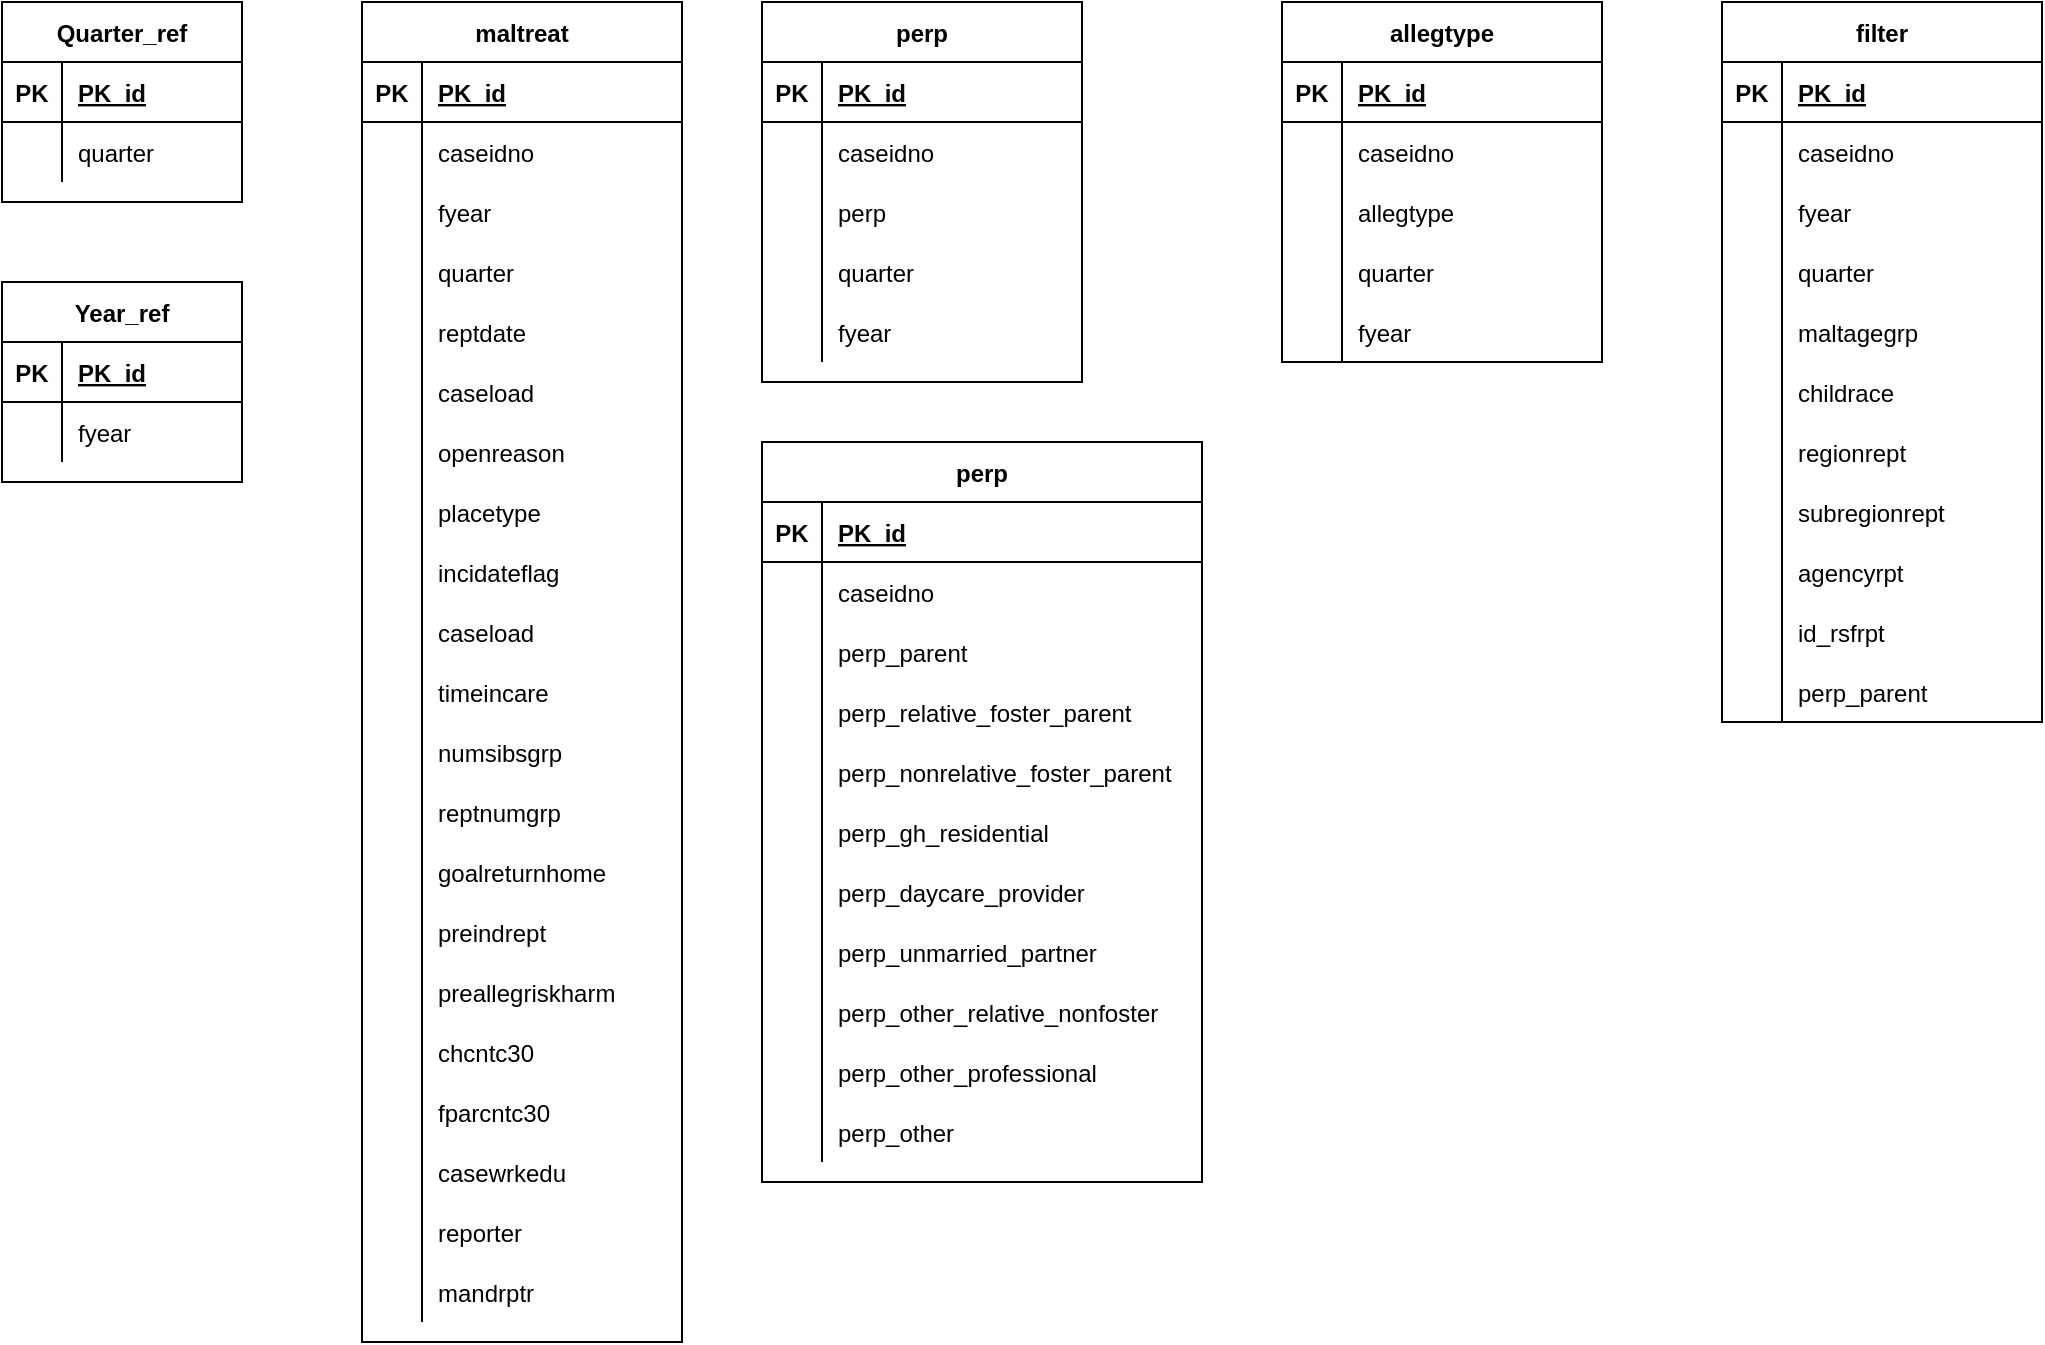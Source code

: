 <mxfile version="15.0.4" type="github">
  <diagram id="R2lEEEUBdFMjLlhIrx00" name="Page-1">
    <mxGraphModel dx="1407" dy="688" grid="1" gridSize="10" guides="1" tooltips="1" connect="1" arrows="1" fold="1" page="1" pageScale="1" pageWidth="1100" pageHeight="850" math="0" shadow="0" extFonts="Permanent Marker^https://fonts.googleapis.com/css?family=Permanent+Marker">
      <root>
        <mxCell id="0" />
        <mxCell id="1" parent="0" />
        <mxCell id="C-vyLk0tnHw3VtMMgP7b-13" value="allegtype" style="shape=table;startSize=30;container=1;collapsible=1;childLayout=tableLayout;fixedRows=1;rowLines=0;fontStyle=1;align=center;resizeLast=1;" parent="1" vertex="1">
          <mxGeometry x="680" y="40" width="160" height="180" as="geometry" />
        </mxCell>
        <mxCell id="C-vyLk0tnHw3VtMMgP7b-14" value="" style="shape=partialRectangle;collapsible=0;dropTarget=0;pointerEvents=0;fillColor=none;points=[[0,0.5],[1,0.5]];portConstraint=eastwest;top=0;left=0;right=0;bottom=1;" parent="C-vyLk0tnHw3VtMMgP7b-13" vertex="1">
          <mxGeometry y="30" width="160" height="30" as="geometry" />
        </mxCell>
        <mxCell id="C-vyLk0tnHw3VtMMgP7b-15" value="PK" style="shape=partialRectangle;overflow=hidden;connectable=0;fillColor=none;top=0;left=0;bottom=0;right=0;fontStyle=1;" parent="C-vyLk0tnHw3VtMMgP7b-14" vertex="1">
          <mxGeometry width="30" height="30" as="geometry" />
        </mxCell>
        <mxCell id="C-vyLk0tnHw3VtMMgP7b-16" value="PK_id" style="shape=partialRectangle;overflow=hidden;connectable=0;fillColor=none;top=0;left=0;bottom=0;right=0;align=left;spacingLeft=6;fontStyle=5;" parent="C-vyLk0tnHw3VtMMgP7b-14" vertex="1">
          <mxGeometry x="30" width="130" height="30" as="geometry" />
        </mxCell>
        <mxCell id="C-vyLk0tnHw3VtMMgP7b-17" value="" style="shape=partialRectangle;collapsible=0;dropTarget=0;pointerEvents=0;fillColor=none;points=[[0,0.5],[1,0.5]];portConstraint=eastwest;top=0;left=0;right=0;bottom=0;" parent="C-vyLk0tnHw3VtMMgP7b-13" vertex="1">
          <mxGeometry y="60" width="160" height="30" as="geometry" />
        </mxCell>
        <mxCell id="C-vyLk0tnHw3VtMMgP7b-18" value="" style="shape=partialRectangle;overflow=hidden;connectable=0;fillColor=none;top=0;left=0;bottom=0;right=0;" parent="C-vyLk0tnHw3VtMMgP7b-17" vertex="1">
          <mxGeometry width="30" height="30" as="geometry" />
        </mxCell>
        <mxCell id="C-vyLk0tnHw3VtMMgP7b-19" value="caseidno" style="shape=partialRectangle;overflow=hidden;connectable=0;fillColor=none;top=0;left=0;bottom=0;right=0;align=left;spacingLeft=6;" parent="C-vyLk0tnHw3VtMMgP7b-17" vertex="1">
          <mxGeometry x="30" width="130" height="30" as="geometry" />
        </mxCell>
        <mxCell id="PwgHBA6SjPxZ97NLeRB_-69" value="" style="shape=partialRectangle;collapsible=0;dropTarget=0;pointerEvents=0;fillColor=none;points=[[0,0.5],[1,0.5]];portConstraint=eastwest;top=0;left=0;right=0;bottom=0;" vertex="1" parent="C-vyLk0tnHw3VtMMgP7b-13">
          <mxGeometry y="90" width="160" height="30" as="geometry" />
        </mxCell>
        <mxCell id="PwgHBA6SjPxZ97NLeRB_-70" value="" style="shape=partialRectangle;overflow=hidden;connectable=0;fillColor=none;top=0;left=0;bottom=0;right=0;" vertex="1" parent="PwgHBA6SjPxZ97NLeRB_-69">
          <mxGeometry width="30" height="30" as="geometry" />
        </mxCell>
        <mxCell id="PwgHBA6SjPxZ97NLeRB_-71" value="allegtype" style="shape=partialRectangle;overflow=hidden;connectable=0;fillColor=none;top=0;left=0;bottom=0;right=0;align=left;spacingLeft=6;" vertex="1" parent="PwgHBA6SjPxZ97NLeRB_-69">
          <mxGeometry x="30" width="130" height="30" as="geometry" />
        </mxCell>
        <mxCell id="C-vyLk0tnHw3VtMMgP7b-20" value="" style="shape=partialRectangle;collapsible=0;dropTarget=0;pointerEvents=0;fillColor=none;points=[[0,0.5],[1,0.5]];portConstraint=eastwest;top=0;left=0;right=0;bottom=0;" parent="C-vyLk0tnHw3VtMMgP7b-13" vertex="1">
          <mxGeometry y="120" width="160" height="30" as="geometry" />
        </mxCell>
        <mxCell id="C-vyLk0tnHw3VtMMgP7b-21" value="" style="shape=partialRectangle;overflow=hidden;connectable=0;fillColor=none;top=0;left=0;bottom=0;right=0;" parent="C-vyLk0tnHw3VtMMgP7b-20" vertex="1">
          <mxGeometry width="30" height="30" as="geometry" />
        </mxCell>
        <mxCell id="C-vyLk0tnHw3VtMMgP7b-22" value="quarter" style="shape=partialRectangle;overflow=hidden;connectable=0;fillColor=none;top=0;left=0;bottom=0;right=0;align=left;spacingLeft=6;" parent="C-vyLk0tnHw3VtMMgP7b-20" vertex="1">
          <mxGeometry x="30" width="130" height="30" as="geometry" />
        </mxCell>
        <mxCell id="PwgHBA6SjPxZ97NLeRB_-77" value="" style="shape=partialRectangle;collapsible=0;dropTarget=0;pointerEvents=0;fillColor=none;points=[[0,0.5],[1,0.5]];portConstraint=eastwest;top=0;left=0;right=0;bottom=0;" vertex="1" parent="C-vyLk0tnHw3VtMMgP7b-13">
          <mxGeometry y="150" width="160" height="30" as="geometry" />
        </mxCell>
        <mxCell id="PwgHBA6SjPxZ97NLeRB_-78" value="" style="shape=partialRectangle;overflow=hidden;connectable=0;fillColor=none;top=0;left=0;bottom=0;right=0;" vertex="1" parent="PwgHBA6SjPxZ97NLeRB_-77">
          <mxGeometry width="30" height="30" as="geometry" />
        </mxCell>
        <mxCell id="PwgHBA6SjPxZ97NLeRB_-79" value="fyear" style="shape=partialRectangle;overflow=hidden;connectable=0;fillColor=none;top=0;left=0;bottom=0;right=0;align=left;spacingLeft=6;" vertex="1" parent="PwgHBA6SjPxZ97NLeRB_-77">
          <mxGeometry x="30" width="130" height="30" as="geometry" />
        </mxCell>
        <mxCell id="C-vyLk0tnHw3VtMMgP7b-23" value="Quarter_ref" style="shape=table;startSize=30;container=1;collapsible=1;childLayout=tableLayout;fixedRows=1;rowLines=0;fontStyle=1;align=center;resizeLast=1;" parent="1" vertex="1">
          <mxGeometry x="40" y="40" width="120" height="100" as="geometry" />
        </mxCell>
        <mxCell id="C-vyLk0tnHw3VtMMgP7b-24" value="" style="shape=partialRectangle;collapsible=0;dropTarget=0;pointerEvents=0;fillColor=none;points=[[0,0.5],[1,0.5]];portConstraint=eastwest;top=0;left=0;right=0;bottom=1;" parent="C-vyLk0tnHw3VtMMgP7b-23" vertex="1">
          <mxGeometry y="30" width="120" height="30" as="geometry" />
        </mxCell>
        <mxCell id="C-vyLk0tnHw3VtMMgP7b-25" value="PK" style="shape=partialRectangle;overflow=hidden;connectable=0;fillColor=none;top=0;left=0;bottom=0;right=0;fontStyle=1;" parent="C-vyLk0tnHw3VtMMgP7b-24" vertex="1">
          <mxGeometry width="30" height="30" as="geometry" />
        </mxCell>
        <mxCell id="C-vyLk0tnHw3VtMMgP7b-26" value="PK_id" style="shape=partialRectangle;overflow=hidden;connectable=0;fillColor=none;top=0;left=0;bottom=0;right=0;align=left;spacingLeft=6;fontStyle=5;" parent="C-vyLk0tnHw3VtMMgP7b-24" vertex="1">
          <mxGeometry x="30" width="90" height="30" as="geometry" />
        </mxCell>
        <mxCell id="C-vyLk0tnHw3VtMMgP7b-27" value="" style="shape=partialRectangle;collapsible=0;dropTarget=0;pointerEvents=0;fillColor=none;points=[[0,0.5],[1,0.5]];portConstraint=eastwest;top=0;left=0;right=0;bottom=0;" parent="C-vyLk0tnHw3VtMMgP7b-23" vertex="1">
          <mxGeometry y="60" width="120" height="30" as="geometry" />
        </mxCell>
        <mxCell id="C-vyLk0tnHw3VtMMgP7b-28" value="" style="shape=partialRectangle;overflow=hidden;connectable=0;fillColor=none;top=0;left=0;bottom=0;right=0;" parent="C-vyLk0tnHw3VtMMgP7b-27" vertex="1">
          <mxGeometry width="30" height="30" as="geometry" />
        </mxCell>
        <mxCell id="C-vyLk0tnHw3VtMMgP7b-29" value="quarter" style="shape=partialRectangle;overflow=hidden;connectable=0;fillColor=none;top=0;left=0;bottom=0;right=0;align=left;spacingLeft=6;" parent="C-vyLk0tnHw3VtMMgP7b-27" vertex="1">
          <mxGeometry x="30" width="90" height="30" as="geometry" />
        </mxCell>
        <mxCell id="PwgHBA6SjPxZ97NLeRB_-36" value="maltreat" style="shape=table;startSize=30;container=1;collapsible=1;childLayout=tableLayout;fixedRows=1;rowLines=0;fontStyle=1;align=center;resizeLast=1;" vertex="1" parent="1">
          <mxGeometry x="220" y="40" width="160" height="670" as="geometry" />
        </mxCell>
        <mxCell id="PwgHBA6SjPxZ97NLeRB_-37" value="" style="shape=partialRectangle;collapsible=0;dropTarget=0;pointerEvents=0;fillColor=none;points=[[0,0.5],[1,0.5]];portConstraint=eastwest;top=0;left=0;right=0;bottom=1;" vertex="1" parent="PwgHBA6SjPxZ97NLeRB_-36">
          <mxGeometry y="30" width="160" height="30" as="geometry" />
        </mxCell>
        <mxCell id="PwgHBA6SjPxZ97NLeRB_-38" value="PK" style="shape=partialRectangle;overflow=hidden;connectable=0;fillColor=none;top=0;left=0;bottom=0;right=0;fontStyle=1;" vertex="1" parent="PwgHBA6SjPxZ97NLeRB_-37">
          <mxGeometry width="30" height="30" as="geometry" />
        </mxCell>
        <mxCell id="PwgHBA6SjPxZ97NLeRB_-39" value="PK_id" style="shape=partialRectangle;overflow=hidden;connectable=0;fillColor=none;top=0;left=0;bottom=0;right=0;align=left;spacingLeft=6;fontStyle=5;" vertex="1" parent="PwgHBA6SjPxZ97NLeRB_-37">
          <mxGeometry x="30" width="130" height="30" as="geometry" />
        </mxCell>
        <mxCell id="PwgHBA6SjPxZ97NLeRB_-40" value="" style="shape=partialRectangle;collapsible=0;dropTarget=0;pointerEvents=0;fillColor=none;points=[[0,0.5],[1,0.5]];portConstraint=eastwest;top=0;left=0;right=0;bottom=0;" vertex="1" parent="PwgHBA6SjPxZ97NLeRB_-36">
          <mxGeometry y="60" width="160" height="30" as="geometry" />
        </mxCell>
        <mxCell id="PwgHBA6SjPxZ97NLeRB_-41" value="" style="shape=partialRectangle;overflow=hidden;connectable=0;fillColor=none;top=0;left=0;bottom=0;right=0;" vertex="1" parent="PwgHBA6SjPxZ97NLeRB_-40">
          <mxGeometry width="30" height="30" as="geometry" />
        </mxCell>
        <mxCell id="PwgHBA6SjPxZ97NLeRB_-42" value="caseidno" style="shape=partialRectangle;overflow=hidden;connectable=0;fillColor=none;top=0;left=0;bottom=0;right=0;align=left;spacingLeft=6;" vertex="1" parent="PwgHBA6SjPxZ97NLeRB_-40">
          <mxGeometry x="30" width="130" height="30" as="geometry" />
        </mxCell>
        <mxCell id="PwgHBA6SjPxZ97NLeRB_-133" value="" style="shape=partialRectangle;collapsible=0;dropTarget=0;pointerEvents=0;fillColor=none;points=[[0,0.5],[1,0.5]];portConstraint=eastwest;top=0;left=0;right=0;bottom=0;" vertex="1" parent="PwgHBA6SjPxZ97NLeRB_-36">
          <mxGeometry y="90" width="160" height="30" as="geometry" />
        </mxCell>
        <mxCell id="PwgHBA6SjPxZ97NLeRB_-134" value="" style="shape=partialRectangle;overflow=hidden;connectable=0;fillColor=none;top=0;left=0;bottom=0;right=0;" vertex="1" parent="PwgHBA6SjPxZ97NLeRB_-133">
          <mxGeometry width="30" height="30" as="geometry" />
        </mxCell>
        <mxCell id="PwgHBA6SjPxZ97NLeRB_-135" value="fyear" style="shape=partialRectangle;overflow=hidden;connectable=0;fillColor=none;top=0;left=0;bottom=0;right=0;align=left;spacingLeft=6;" vertex="1" parent="PwgHBA6SjPxZ97NLeRB_-133">
          <mxGeometry x="30" width="130" height="30" as="geometry" />
        </mxCell>
        <mxCell id="PwgHBA6SjPxZ97NLeRB_-56" value="" style="shape=partialRectangle;collapsible=0;dropTarget=0;pointerEvents=0;fillColor=none;points=[[0,0.5],[1,0.5]];portConstraint=eastwest;top=0;left=0;right=0;bottom=0;" vertex="1" parent="PwgHBA6SjPxZ97NLeRB_-36">
          <mxGeometry y="120" width="160" height="30" as="geometry" />
        </mxCell>
        <mxCell id="PwgHBA6SjPxZ97NLeRB_-57" value="" style="shape=partialRectangle;overflow=hidden;connectable=0;fillColor=none;top=0;left=0;bottom=0;right=0;" vertex="1" parent="PwgHBA6SjPxZ97NLeRB_-56">
          <mxGeometry width="30" height="30" as="geometry" />
        </mxCell>
        <mxCell id="PwgHBA6SjPxZ97NLeRB_-58" value="quarter" style="shape=partialRectangle;overflow=hidden;connectable=0;fillColor=none;top=0;left=0;bottom=0;right=0;align=left;spacingLeft=6;" vertex="1" parent="PwgHBA6SjPxZ97NLeRB_-56">
          <mxGeometry x="30" width="130" height="30" as="geometry" />
        </mxCell>
        <mxCell id="PwgHBA6SjPxZ97NLeRB_-59" value="" style="shape=partialRectangle;collapsible=0;dropTarget=0;pointerEvents=0;fillColor=none;points=[[0,0.5],[1,0.5]];portConstraint=eastwest;top=0;left=0;right=0;bottom=0;" vertex="1" parent="PwgHBA6SjPxZ97NLeRB_-36">
          <mxGeometry y="150" width="160" height="30" as="geometry" />
        </mxCell>
        <mxCell id="PwgHBA6SjPxZ97NLeRB_-60" value="" style="shape=partialRectangle;overflow=hidden;connectable=0;fillColor=none;top=0;left=0;bottom=0;right=0;" vertex="1" parent="PwgHBA6SjPxZ97NLeRB_-59">
          <mxGeometry width="30" height="30" as="geometry" />
        </mxCell>
        <mxCell id="PwgHBA6SjPxZ97NLeRB_-61" value="reptdate" style="shape=partialRectangle;overflow=hidden;connectable=0;fillColor=none;top=0;left=0;bottom=0;right=0;align=left;spacingLeft=6;" vertex="1" parent="PwgHBA6SjPxZ97NLeRB_-59">
          <mxGeometry x="30" width="130" height="30" as="geometry" />
        </mxCell>
        <mxCell id="PwgHBA6SjPxZ97NLeRB_-43" value="" style="shape=partialRectangle;collapsible=0;dropTarget=0;pointerEvents=0;fillColor=none;points=[[0,0.5],[1,0.5]];portConstraint=eastwest;top=0;left=0;right=0;bottom=0;" vertex="1" parent="PwgHBA6SjPxZ97NLeRB_-36">
          <mxGeometry y="180" width="160" height="30" as="geometry" />
        </mxCell>
        <mxCell id="PwgHBA6SjPxZ97NLeRB_-44" value="" style="shape=partialRectangle;overflow=hidden;connectable=0;fillColor=none;top=0;left=0;bottom=0;right=0;" vertex="1" parent="PwgHBA6SjPxZ97NLeRB_-43">
          <mxGeometry width="30" height="30" as="geometry" />
        </mxCell>
        <mxCell id="PwgHBA6SjPxZ97NLeRB_-45" value="caseload" style="shape=partialRectangle;overflow=hidden;connectable=0;fillColor=none;top=0;left=0;bottom=0;right=0;align=left;spacingLeft=6;" vertex="1" parent="PwgHBA6SjPxZ97NLeRB_-43">
          <mxGeometry x="30" width="130" height="30" as="geometry" />
        </mxCell>
        <mxCell id="PwgHBA6SjPxZ97NLeRB_-46" value="" style="shape=partialRectangle;collapsible=0;dropTarget=0;pointerEvents=0;fillColor=none;points=[[0,0.5],[1,0.5]];portConstraint=eastwest;top=0;left=0;right=0;bottom=0;" vertex="1" parent="PwgHBA6SjPxZ97NLeRB_-36">
          <mxGeometry y="210" width="160" height="30" as="geometry" />
        </mxCell>
        <mxCell id="PwgHBA6SjPxZ97NLeRB_-47" value="" style="shape=partialRectangle;overflow=hidden;connectable=0;fillColor=none;top=0;left=0;bottom=0;right=0;" vertex="1" parent="PwgHBA6SjPxZ97NLeRB_-46">
          <mxGeometry width="30" height="30" as="geometry" />
        </mxCell>
        <mxCell id="PwgHBA6SjPxZ97NLeRB_-48" value="openreason" style="shape=partialRectangle;overflow=hidden;connectable=0;fillColor=none;top=0;left=0;bottom=0;right=0;align=left;spacingLeft=6;" vertex="1" parent="PwgHBA6SjPxZ97NLeRB_-46">
          <mxGeometry x="30" width="130" height="30" as="geometry" />
        </mxCell>
        <mxCell id="PwgHBA6SjPxZ97NLeRB_-49" value="" style="shape=partialRectangle;collapsible=0;dropTarget=0;pointerEvents=0;fillColor=none;points=[[0,0.5],[1,0.5]];portConstraint=eastwest;top=0;left=0;right=0;bottom=0;" vertex="1" parent="PwgHBA6SjPxZ97NLeRB_-36">
          <mxGeometry y="240" width="160" height="30" as="geometry" />
        </mxCell>
        <mxCell id="PwgHBA6SjPxZ97NLeRB_-50" value="" style="shape=partialRectangle;overflow=hidden;connectable=0;fillColor=none;top=0;left=0;bottom=0;right=0;" vertex="1" parent="PwgHBA6SjPxZ97NLeRB_-49">
          <mxGeometry width="30" height="30" as="geometry" />
        </mxCell>
        <mxCell id="PwgHBA6SjPxZ97NLeRB_-51" value="placetype" style="shape=partialRectangle;overflow=hidden;connectable=0;fillColor=none;top=0;left=0;bottom=0;right=0;align=left;spacingLeft=6;" vertex="1" parent="PwgHBA6SjPxZ97NLeRB_-49">
          <mxGeometry x="30" width="130" height="30" as="geometry" />
        </mxCell>
        <mxCell id="PwgHBA6SjPxZ97NLeRB_-74" value="" style="shape=partialRectangle;collapsible=0;dropTarget=0;pointerEvents=0;fillColor=none;points=[[0,0.5],[1,0.5]];portConstraint=eastwest;top=0;left=0;right=0;bottom=0;" vertex="1" parent="PwgHBA6SjPxZ97NLeRB_-36">
          <mxGeometry y="270" width="160" height="30" as="geometry" />
        </mxCell>
        <mxCell id="PwgHBA6SjPxZ97NLeRB_-75" value="" style="shape=partialRectangle;overflow=hidden;connectable=0;fillColor=none;top=0;left=0;bottom=0;right=0;" vertex="1" parent="PwgHBA6SjPxZ97NLeRB_-74">
          <mxGeometry width="30" height="30" as="geometry" />
        </mxCell>
        <mxCell id="PwgHBA6SjPxZ97NLeRB_-76" value="incidateflag" style="shape=partialRectangle;overflow=hidden;connectable=0;fillColor=none;top=0;left=0;bottom=0;right=0;align=left;spacingLeft=6;strokeColor=none;" vertex="1" parent="PwgHBA6SjPxZ97NLeRB_-74">
          <mxGeometry x="30" width="130" height="30" as="geometry" />
        </mxCell>
        <mxCell id="PwgHBA6SjPxZ97NLeRB_-177" value="" style="shape=partialRectangle;collapsible=0;dropTarget=0;pointerEvents=0;fillColor=none;points=[[0,0.5],[1,0.5]];portConstraint=eastwest;top=0;left=0;right=0;bottom=0;" vertex="1" parent="PwgHBA6SjPxZ97NLeRB_-36">
          <mxGeometry y="300" width="160" height="30" as="geometry" />
        </mxCell>
        <mxCell id="PwgHBA6SjPxZ97NLeRB_-178" value="" style="shape=partialRectangle;overflow=hidden;connectable=0;fillColor=none;top=0;left=0;bottom=0;right=0;" vertex="1" parent="PwgHBA6SjPxZ97NLeRB_-177">
          <mxGeometry width="30" height="30" as="geometry" />
        </mxCell>
        <mxCell id="PwgHBA6SjPxZ97NLeRB_-179" value="caseload" style="shape=partialRectangle;overflow=hidden;connectable=0;fillColor=none;top=0;left=0;bottom=0;right=0;align=left;spacingLeft=6;strokeColor=none;" vertex="1" parent="PwgHBA6SjPxZ97NLeRB_-177">
          <mxGeometry x="30" width="130" height="30" as="geometry" />
        </mxCell>
        <mxCell id="PwgHBA6SjPxZ97NLeRB_-180" value="" style="shape=partialRectangle;collapsible=0;dropTarget=0;pointerEvents=0;fillColor=none;points=[[0,0.5],[1,0.5]];portConstraint=eastwest;top=0;left=0;right=0;bottom=0;" vertex="1" parent="PwgHBA6SjPxZ97NLeRB_-36">
          <mxGeometry y="330" width="160" height="30" as="geometry" />
        </mxCell>
        <mxCell id="PwgHBA6SjPxZ97NLeRB_-181" value="" style="shape=partialRectangle;overflow=hidden;connectable=0;fillColor=none;top=0;left=0;bottom=0;right=0;" vertex="1" parent="PwgHBA6SjPxZ97NLeRB_-180">
          <mxGeometry width="30" height="30" as="geometry" />
        </mxCell>
        <mxCell id="PwgHBA6SjPxZ97NLeRB_-182" value="timeincare" style="shape=partialRectangle;overflow=hidden;connectable=0;fillColor=none;top=0;left=0;bottom=0;right=0;align=left;spacingLeft=6;strokeColor=none;" vertex="1" parent="PwgHBA6SjPxZ97NLeRB_-180">
          <mxGeometry x="30" width="130" height="30" as="geometry" />
        </mxCell>
        <mxCell id="PwgHBA6SjPxZ97NLeRB_-186" value="" style="shape=partialRectangle;collapsible=0;dropTarget=0;pointerEvents=0;fillColor=none;points=[[0,0.5],[1,0.5]];portConstraint=eastwest;top=0;left=0;right=0;bottom=0;" vertex="1" parent="PwgHBA6SjPxZ97NLeRB_-36">
          <mxGeometry y="360" width="160" height="30" as="geometry" />
        </mxCell>
        <mxCell id="PwgHBA6SjPxZ97NLeRB_-187" value="" style="shape=partialRectangle;overflow=hidden;connectable=0;fillColor=none;top=0;left=0;bottom=0;right=0;" vertex="1" parent="PwgHBA6SjPxZ97NLeRB_-186">
          <mxGeometry width="30" height="30" as="geometry" />
        </mxCell>
        <mxCell id="PwgHBA6SjPxZ97NLeRB_-188" value="numsibsgrp" style="shape=partialRectangle;overflow=hidden;connectable=0;fillColor=none;top=0;left=0;bottom=0;right=0;align=left;spacingLeft=6;strokeColor=none;" vertex="1" parent="PwgHBA6SjPxZ97NLeRB_-186">
          <mxGeometry x="30" width="130" height="30" as="geometry" />
        </mxCell>
        <mxCell id="PwgHBA6SjPxZ97NLeRB_-189" value="" style="shape=partialRectangle;collapsible=0;dropTarget=0;pointerEvents=0;fillColor=none;points=[[0,0.5],[1,0.5]];portConstraint=eastwest;top=0;left=0;right=0;bottom=0;" vertex="1" parent="PwgHBA6SjPxZ97NLeRB_-36">
          <mxGeometry y="390" width="160" height="30" as="geometry" />
        </mxCell>
        <mxCell id="PwgHBA6SjPxZ97NLeRB_-190" value="" style="shape=partialRectangle;overflow=hidden;connectable=0;fillColor=none;top=0;left=0;bottom=0;right=0;" vertex="1" parent="PwgHBA6SjPxZ97NLeRB_-189">
          <mxGeometry width="30" height="30" as="geometry" />
        </mxCell>
        <mxCell id="PwgHBA6SjPxZ97NLeRB_-191" value="reptnumgrp" style="shape=partialRectangle;overflow=hidden;connectable=0;fillColor=none;top=0;left=0;bottom=0;right=0;align=left;spacingLeft=6;strokeColor=none;" vertex="1" parent="PwgHBA6SjPxZ97NLeRB_-189">
          <mxGeometry x="30" width="130" height="30" as="geometry" />
        </mxCell>
        <mxCell id="PwgHBA6SjPxZ97NLeRB_-192" value="" style="shape=partialRectangle;collapsible=0;dropTarget=0;pointerEvents=0;fillColor=none;points=[[0,0.5],[1,0.5]];portConstraint=eastwest;top=0;left=0;right=0;bottom=0;" vertex="1" parent="PwgHBA6SjPxZ97NLeRB_-36">
          <mxGeometry y="420" width="160" height="30" as="geometry" />
        </mxCell>
        <mxCell id="PwgHBA6SjPxZ97NLeRB_-193" value="" style="shape=partialRectangle;overflow=hidden;connectable=0;fillColor=none;top=0;left=0;bottom=0;right=0;" vertex="1" parent="PwgHBA6SjPxZ97NLeRB_-192">
          <mxGeometry width="30" height="30" as="geometry" />
        </mxCell>
        <mxCell id="PwgHBA6SjPxZ97NLeRB_-194" value="goalreturnhome" style="shape=partialRectangle;overflow=hidden;connectable=0;fillColor=none;top=0;left=0;bottom=0;right=0;align=left;spacingLeft=6;strokeColor=none;" vertex="1" parent="PwgHBA6SjPxZ97NLeRB_-192">
          <mxGeometry x="30" width="130" height="30" as="geometry" />
        </mxCell>
        <mxCell id="PwgHBA6SjPxZ97NLeRB_-195" value="" style="shape=partialRectangle;collapsible=0;dropTarget=0;pointerEvents=0;fillColor=none;points=[[0,0.5],[1,0.5]];portConstraint=eastwest;top=0;left=0;right=0;bottom=0;" vertex="1" parent="PwgHBA6SjPxZ97NLeRB_-36">
          <mxGeometry y="450" width="160" height="30" as="geometry" />
        </mxCell>
        <mxCell id="PwgHBA6SjPxZ97NLeRB_-196" value="" style="shape=partialRectangle;overflow=hidden;connectable=0;fillColor=none;top=0;left=0;bottom=0;right=0;" vertex="1" parent="PwgHBA6SjPxZ97NLeRB_-195">
          <mxGeometry width="30" height="30" as="geometry" />
        </mxCell>
        <mxCell id="PwgHBA6SjPxZ97NLeRB_-197" value="preindrept" style="shape=partialRectangle;overflow=hidden;connectable=0;fillColor=none;top=0;left=0;bottom=0;right=0;align=left;spacingLeft=6;strokeColor=none;" vertex="1" parent="PwgHBA6SjPxZ97NLeRB_-195">
          <mxGeometry x="30" width="130" height="30" as="geometry" />
        </mxCell>
        <mxCell id="PwgHBA6SjPxZ97NLeRB_-198" value="" style="shape=partialRectangle;collapsible=0;dropTarget=0;pointerEvents=0;fillColor=none;points=[[0,0.5],[1,0.5]];portConstraint=eastwest;top=0;left=0;right=0;bottom=0;" vertex="1" parent="PwgHBA6SjPxZ97NLeRB_-36">
          <mxGeometry y="480" width="160" height="30" as="geometry" />
        </mxCell>
        <mxCell id="PwgHBA6SjPxZ97NLeRB_-199" value="" style="shape=partialRectangle;overflow=hidden;connectable=0;fillColor=none;top=0;left=0;bottom=0;right=0;" vertex="1" parent="PwgHBA6SjPxZ97NLeRB_-198">
          <mxGeometry width="30" height="30" as="geometry" />
        </mxCell>
        <mxCell id="PwgHBA6SjPxZ97NLeRB_-200" value="preallegriskharm" style="shape=partialRectangle;overflow=hidden;connectable=0;fillColor=none;top=0;left=0;bottom=0;right=0;align=left;spacingLeft=6;strokeColor=none;" vertex="1" parent="PwgHBA6SjPxZ97NLeRB_-198">
          <mxGeometry x="30" width="130" height="30" as="geometry" />
        </mxCell>
        <mxCell id="PwgHBA6SjPxZ97NLeRB_-201" value="" style="shape=partialRectangle;collapsible=0;dropTarget=0;pointerEvents=0;fillColor=none;points=[[0,0.5],[1,0.5]];portConstraint=eastwest;top=0;left=0;right=0;bottom=0;" vertex="1" parent="PwgHBA6SjPxZ97NLeRB_-36">
          <mxGeometry y="510" width="160" height="30" as="geometry" />
        </mxCell>
        <mxCell id="PwgHBA6SjPxZ97NLeRB_-202" value="" style="shape=partialRectangle;overflow=hidden;connectable=0;fillColor=none;top=0;left=0;bottom=0;right=0;" vertex="1" parent="PwgHBA6SjPxZ97NLeRB_-201">
          <mxGeometry width="30" height="30" as="geometry" />
        </mxCell>
        <mxCell id="PwgHBA6SjPxZ97NLeRB_-203" value="chcntc30" style="shape=partialRectangle;overflow=hidden;connectable=0;fillColor=none;top=0;left=0;bottom=0;right=0;align=left;spacingLeft=6;strokeColor=none;" vertex="1" parent="PwgHBA6SjPxZ97NLeRB_-201">
          <mxGeometry x="30" width="130" height="30" as="geometry" />
        </mxCell>
        <mxCell id="PwgHBA6SjPxZ97NLeRB_-204" value="" style="shape=partialRectangle;collapsible=0;dropTarget=0;pointerEvents=0;fillColor=none;points=[[0,0.5],[1,0.5]];portConstraint=eastwest;top=0;left=0;right=0;bottom=0;" vertex="1" parent="PwgHBA6SjPxZ97NLeRB_-36">
          <mxGeometry y="540" width="160" height="30" as="geometry" />
        </mxCell>
        <mxCell id="PwgHBA6SjPxZ97NLeRB_-205" value="" style="shape=partialRectangle;overflow=hidden;connectable=0;fillColor=none;top=0;left=0;bottom=0;right=0;" vertex="1" parent="PwgHBA6SjPxZ97NLeRB_-204">
          <mxGeometry width="30" height="30" as="geometry" />
        </mxCell>
        <mxCell id="PwgHBA6SjPxZ97NLeRB_-206" value="fparcntc30" style="shape=partialRectangle;overflow=hidden;connectable=0;fillColor=none;top=0;left=0;bottom=0;right=0;align=left;spacingLeft=6;strokeColor=none;" vertex="1" parent="PwgHBA6SjPxZ97NLeRB_-204">
          <mxGeometry x="30" width="130" height="30" as="geometry" />
        </mxCell>
        <mxCell id="PwgHBA6SjPxZ97NLeRB_-207" value="" style="shape=partialRectangle;collapsible=0;dropTarget=0;pointerEvents=0;fillColor=none;points=[[0,0.5],[1,0.5]];portConstraint=eastwest;top=0;left=0;right=0;bottom=0;" vertex="1" parent="PwgHBA6SjPxZ97NLeRB_-36">
          <mxGeometry y="570" width="160" height="30" as="geometry" />
        </mxCell>
        <mxCell id="PwgHBA6SjPxZ97NLeRB_-208" value="" style="shape=partialRectangle;overflow=hidden;connectable=0;fillColor=none;top=0;left=0;bottom=0;right=0;" vertex="1" parent="PwgHBA6SjPxZ97NLeRB_-207">
          <mxGeometry width="30" height="30" as="geometry" />
        </mxCell>
        <mxCell id="PwgHBA6SjPxZ97NLeRB_-209" value="casewrkedu" style="shape=partialRectangle;overflow=hidden;connectable=0;fillColor=none;top=0;left=0;bottom=0;right=0;align=left;spacingLeft=6;strokeColor=none;" vertex="1" parent="PwgHBA6SjPxZ97NLeRB_-207">
          <mxGeometry x="30" width="130" height="30" as="geometry" />
        </mxCell>
        <mxCell id="PwgHBA6SjPxZ97NLeRB_-210" value="" style="shape=partialRectangle;collapsible=0;dropTarget=0;pointerEvents=0;fillColor=none;points=[[0,0.5],[1,0.5]];portConstraint=eastwest;top=0;left=0;right=0;bottom=0;" vertex="1" parent="PwgHBA6SjPxZ97NLeRB_-36">
          <mxGeometry y="600" width="160" height="30" as="geometry" />
        </mxCell>
        <mxCell id="PwgHBA6SjPxZ97NLeRB_-211" value="" style="shape=partialRectangle;overflow=hidden;connectable=0;fillColor=none;top=0;left=0;bottom=0;right=0;" vertex="1" parent="PwgHBA6SjPxZ97NLeRB_-210">
          <mxGeometry width="30" height="30" as="geometry" />
        </mxCell>
        <mxCell id="PwgHBA6SjPxZ97NLeRB_-212" value="reporter" style="shape=partialRectangle;overflow=hidden;connectable=0;fillColor=none;top=0;left=0;bottom=0;right=0;align=left;spacingLeft=6;strokeColor=none;" vertex="1" parent="PwgHBA6SjPxZ97NLeRB_-210">
          <mxGeometry x="30" width="130" height="30" as="geometry" />
        </mxCell>
        <mxCell id="PwgHBA6SjPxZ97NLeRB_-213" value="" style="shape=partialRectangle;collapsible=0;dropTarget=0;pointerEvents=0;fillColor=none;points=[[0,0.5],[1,0.5]];portConstraint=eastwest;top=0;left=0;right=0;bottom=0;" vertex="1" parent="PwgHBA6SjPxZ97NLeRB_-36">
          <mxGeometry y="630" width="160" height="30" as="geometry" />
        </mxCell>
        <mxCell id="PwgHBA6SjPxZ97NLeRB_-214" value="" style="shape=partialRectangle;overflow=hidden;connectable=0;fillColor=none;top=0;left=0;bottom=0;right=0;" vertex="1" parent="PwgHBA6SjPxZ97NLeRB_-213">
          <mxGeometry width="30" height="30" as="geometry" />
        </mxCell>
        <mxCell id="PwgHBA6SjPxZ97NLeRB_-215" value="mandrptr" style="shape=partialRectangle;overflow=hidden;connectable=0;fillColor=none;top=0;left=0;bottom=0;right=0;align=left;spacingLeft=6;strokeColor=none;" vertex="1" parent="PwgHBA6SjPxZ97NLeRB_-213">
          <mxGeometry x="30" width="130" height="30" as="geometry" />
        </mxCell>
        <mxCell id="PwgHBA6SjPxZ97NLeRB_-62" value="Year_ref" style="shape=table;startSize=30;container=1;collapsible=1;childLayout=tableLayout;fixedRows=1;rowLines=0;fontStyle=1;align=center;resizeLast=1;" vertex="1" parent="1">
          <mxGeometry x="40" y="180" width="120" height="100" as="geometry" />
        </mxCell>
        <mxCell id="PwgHBA6SjPxZ97NLeRB_-63" value="" style="shape=partialRectangle;collapsible=0;dropTarget=0;pointerEvents=0;fillColor=none;points=[[0,0.5],[1,0.5]];portConstraint=eastwest;top=0;left=0;right=0;bottom=1;" vertex="1" parent="PwgHBA6SjPxZ97NLeRB_-62">
          <mxGeometry y="30" width="120" height="30" as="geometry" />
        </mxCell>
        <mxCell id="PwgHBA6SjPxZ97NLeRB_-64" value="PK" style="shape=partialRectangle;overflow=hidden;connectable=0;fillColor=none;top=0;left=0;bottom=0;right=0;fontStyle=1;" vertex="1" parent="PwgHBA6SjPxZ97NLeRB_-63">
          <mxGeometry width="30" height="30" as="geometry" />
        </mxCell>
        <mxCell id="PwgHBA6SjPxZ97NLeRB_-65" value="PK_id" style="shape=partialRectangle;overflow=hidden;connectable=0;fillColor=none;top=0;left=0;bottom=0;right=0;align=left;spacingLeft=6;fontStyle=5;" vertex="1" parent="PwgHBA6SjPxZ97NLeRB_-63">
          <mxGeometry x="30" width="90" height="30" as="geometry" />
        </mxCell>
        <mxCell id="PwgHBA6SjPxZ97NLeRB_-66" value="" style="shape=partialRectangle;collapsible=0;dropTarget=0;pointerEvents=0;fillColor=none;points=[[0,0.5],[1,0.5]];portConstraint=eastwest;top=0;left=0;right=0;bottom=0;" vertex="1" parent="PwgHBA6SjPxZ97NLeRB_-62">
          <mxGeometry y="60" width="120" height="30" as="geometry" />
        </mxCell>
        <mxCell id="PwgHBA6SjPxZ97NLeRB_-67" value="" style="shape=partialRectangle;overflow=hidden;connectable=0;fillColor=none;top=0;left=0;bottom=0;right=0;" vertex="1" parent="PwgHBA6SjPxZ97NLeRB_-66">
          <mxGeometry width="30" height="30" as="geometry" />
        </mxCell>
        <mxCell id="PwgHBA6SjPxZ97NLeRB_-68" value="fyear" style="shape=partialRectangle;overflow=hidden;connectable=0;fillColor=none;top=0;left=0;bottom=0;right=0;align=left;spacingLeft=6;" vertex="1" parent="PwgHBA6SjPxZ97NLeRB_-66">
          <mxGeometry x="30" width="90" height="30" as="geometry" />
        </mxCell>
        <mxCell id="PwgHBA6SjPxZ97NLeRB_-80" value="perp" style="shape=table;startSize=30;container=1;collapsible=1;childLayout=tableLayout;fixedRows=1;rowLines=0;fontStyle=1;align=center;resizeLast=1;" vertex="1" parent="1">
          <mxGeometry x="420" y="40" width="160" height="190" as="geometry" />
        </mxCell>
        <mxCell id="PwgHBA6SjPxZ97NLeRB_-81" value="" style="shape=partialRectangle;collapsible=0;dropTarget=0;pointerEvents=0;fillColor=none;points=[[0,0.5],[1,0.5]];portConstraint=eastwest;top=0;left=0;right=0;bottom=1;" vertex="1" parent="PwgHBA6SjPxZ97NLeRB_-80">
          <mxGeometry y="30" width="160" height="30" as="geometry" />
        </mxCell>
        <mxCell id="PwgHBA6SjPxZ97NLeRB_-82" value="PK" style="shape=partialRectangle;overflow=hidden;connectable=0;fillColor=none;top=0;left=0;bottom=0;right=0;fontStyle=1;" vertex="1" parent="PwgHBA6SjPxZ97NLeRB_-81">
          <mxGeometry width="30" height="30" as="geometry" />
        </mxCell>
        <mxCell id="PwgHBA6SjPxZ97NLeRB_-83" value="PK_id" style="shape=partialRectangle;overflow=hidden;connectable=0;fillColor=none;top=0;left=0;bottom=0;right=0;align=left;spacingLeft=6;fontStyle=5;" vertex="1" parent="PwgHBA6SjPxZ97NLeRB_-81">
          <mxGeometry x="30" width="130" height="30" as="geometry" />
        </mxCell>
        <mxCell id="PwgHBA6SjPxZ97NLeRB_-84" value="" style="shape=partialRectangle;collapsible=0;dropTarget=0;pointerEvents=0;fillColor=none;points=[[0,0.5],[1,0.5]];portConstraint=eastwest;top=0;left=0;right=0;bottom=0;" vertex="1" parent="PwgHBA6SjPxZ97NLeRB_-80">
          <mxGeometry y="60" width="160" height="30" as="geometry" />
        </mxCell>
        <mxCell id="PwgHBA6SjPxZ97NLeRB_-85" value="" style="shape=partialRectangle;overflow=hidden;connectable=0;fillColor=none;top=0;left=0;bottom=0;right=0;" vertex="1" parent="PwgHBA6SjPxZ97NLeRB_-84">
          <mxGeometry width="30" height="30" as="geometry" />
        </mxCell>
        <mxCell id="PwgHBA6SjPxZ97NLeRB_-86" value="caseidno" style="shape=partialRectangle;overflow=hidden;connectable=0;fillColor=none;top=0;left=0;bottom=0;right=0;align=left;spacingLeft=6;" vertex="1" parent="PwgHBA6SjPxZ97NLeRB_-84">
          <mxGeometry x="30" width="130" height="30" as="geometry" />
        </mxCell>
        <mxCell id="PwgHBA6SjPxZ97NLeRB_-87" value="" style="shape=partialRectangle;collapsible=0;dropTarget=0;pointerEvents=0;fillColor=none;points=[[0,0.5],[1,0.5]];portConstraint=eastwest;top=0;left=0;right=0;bottom=0;" vertex="1" parent="PwgHBA6SjPxZ97NLeRB_-80">
          <mxGeometry y="90" width="160" height="30" as="geometry" />
        </mxCell>
        <mxCell id="PwgHBA6SjPxZ97NLeRB_-88" value="" style="shape=partialRectangle;overflow=hidden;connectable=0;fillColor=none;top=0;left=0;bottom=0;right=0;" vertex="1" parent="PwgHBA6SjPxZ97NLeRB_-87">
          <mxGeometry width="30" height="30" as="geometry" />
        </mxCell>
        <mxCell id="PwgHBA6SjPxZ97NLeRB_-89" value="perp" style="shape=partialRectangle;overflow=hidden;connectable=0;fillColor=none;top=0;left=0;bottom=0;right=0;align=left;spacingLeft=6;" vertex="1" parent="PwgHBA6SjPxZ97NLeRB_-87">
          <mxGeometry x="30" width="130" height="30" as="geometry" />
        </mxCell>
        <mxCell id="PwgHBA6SjPxZ97NLeRB_-90" value="" style="shape=partialRectangle;collapsible=0;dropTarget=0;pointerEvents=0;fillColor=none;points=[[0,0.5],[1,0.5]];portConstraint=eastwest;top=0;left=0;right=0;bottom=0;" vertex="1" parent="PwgHBA6SjPxZ97NLeRB_-80">
          <mxGeometry y="120" width="160" height="30" as="geometry" />
        </mxCell>
        <mxCell id="PwgHBA6SjPxZ97NLeRB_-91" value="" style="shape=partialRectangle;overflow=hidden;connectable=0;fillColor=none;top=0;left=0;bottom=0;right=0;" vertex="1" parent="PwgHBA6SjPxZ97NLeRB_-90">
          <mxGeometry width="30" height="30" as="geometry" />
        </mxCell>
        <mxCell id="PwgHBA6SjPxZ97NLeRB_-92" value="quarter" style="shape=partialRectangle;overflow=hidden;connectable=0;fillColor=none;top=0;left=0;bottom=0;right=0;align=left;spacingLeft=6;" vertex="1" parent="PwgHBA6SjPxZ97NLeRB_-90">
          <mxGeometry x="30" width="130" height="30" as="geometry" />
        </mxCell>
        <mxCell id="PwgHBA6SjPxZ97NLeRB_-93" value="" style="shape=partialRectangle;collapsible=0;dropTarget=0;pointerEvents=0;fillColor=none;points=[[0,0.5],[1,0.5]];portConstraint=eastwest;top=0;left=0;right=0;bottom=0;" vertex="1" parent="PwgHBA6SjPxZ97NLeRB_-80">
          <mxGeometry y="150" width="160" height="30" as="geometry" />
        </mxCell>
        <mxCell id="PwgHBA6SjPxZ97NLeRB_-94" value="" style="shape=partialRectangle;overflow=hidden;connectable=0;fillColor=none;top=0;left=0;bottom=0;right=0;" vertex="1" parent="PwgHBA6SjPxZ97NLeRB_-93">
          <mxGeometry width="30" height="30" as="geometry" />
        </mxCell>
        <mxCell id="PwgHBA6SjPxZ97NLeRB_-95" value="fyear" style="shape=partialRectangle;overflow=hidden;connectable=0;fillColor=none;top=0;left=0;bottom=0;right=0;align=left;spacingLeft=6;" vertex="1" parent="PwgHBA6SjPxZ97NLeRB_-93">
          <mxGeometry x="30" width="130" height="30" as="geometry" />
        </mxCell>
        <mxCell id="PwgHBA6SjPxZ97NLeRB_-105" value="filter" style="shape=table;startSize=30;container=1;collapsible=1;childLayout=tableLayout;fixedRows=1;rowLines=0;fontStyle=1;align=center;resizeLast=1;" vertex="1" parent="1">
          <mxGeometry x="900" y="40" width="160" height="360" as="geometry" />
        </mxCell>
        <mxCell id="PwgHBA6SjPxZ97NLeRB_-106" value="" style="shape=partialRectangle;collapsible=0;dropTarget=0;pointerEvents=0;fillColor=none;points=[[0,0.5],[1,0.5]];portConstraint=eastwest;top=0;left=0;right=0;bottom=1;" vertex="1" parent="PwgHBA6SjPxZ97NLeRB_-105">
          <mxGeometry y="30" width="160" height="30" as="geometry" />
        </mxCell>
        <mxCell id="PwgHBA6SjPxZ97NLeRB_-107" value="PK" style="shape=partialRectangle;overflow=hidden;connectable=0;fillColor=none;top=0;left=0;bottom=0;right=0;fontStyle=1;" vertex="1" parent="PwgHBA6SjPxZ97NLeRB_-106">
          <mxGeometry width="30" height="30" as="geometry" />
        </mxCell>
        <mxCell id="PwgHBA6SjPxZ97NLeRB_-108" value="PK_id" style="shape=partialRectangle;overflow=hidden;connectable=0;fillColor=none;top=0;left=0;bottom=0;right=0;align=left;spacingLeft=6;fontStyle=5;" vertex="1" parent="PwgHBA6SjPxZ97NLeRB_-106">
          <mxGeometry x="30" width="130" height="30" as="geometry" />
        </mxCell>
        <mxCell id="PwgHBA6SjPxZ97NLeRB_-109" value="" style="shape=partialRectangle;collapsible=0;dropTarget=0;pointerEvents=0;fillColor=none;points=[[0,0.5],[1,0.5]];portConstraint=eastwest;top=0;left=0;right=0;bottom=0;" vertex="1" parent="PwgHBA6SjPxZ97NLeRB_-105">
          <mxGeometry y="60" width="160" height="30" as="geometry" />
        </mxCell>
        <mxCell id="PwgHBA6SjPxZ97NLeRB_-110" value="" style="shape=partialRectangle;overflow=hidden;connectable=0;fillColor=none;top=0;left=0;bottom=0;right=0;" vertex="1" parent="PwgHBA6SjPxZ97NLeRB_-109">
          <mxGeometry width="30" height="30" as="geometry" />
        </mxCell>
        <mxCell id="PwgHBA6SjPxZ97NLeRB_-111" value="caseidno" style="shape=partialRectangle;overflow=hidden;connectable=0;fillColor=none;top=0;left=0;bottom=0;right=0;align=left;spacingLeft=6;" vertex="1" parent="PwgHBA6SjPxZ97NLeRB_-109">
          <mxGeometry x="30" width="130" height="30" as="geometry" />
        </mxCell>
        <mxCell id="PwgHBA6SjPxZ97NLeRB_-121" value="" style="shape=partialRectangle;collapsible=0;dropTarget=0;pointerEvents=0;fillColor=none;points=[[0,0.5],[1,0.5]];portConstraint=eastwest;top=0;left=0;right=0;bottom=0;" vertex="1" parent="PwgHBA6SjPxZ97NLeRB_-105">
          <mxGeometry y="90" width="160" height="30" as="geometry" />
        </mxCell>
        <mxCell id="PwgHBA6SjPxZ97NLeRB_-122" value="" style="shape=partialRectangle;overflow=hidden;connectable=0;fillColor=none;top=0;left=0;bottom=0;right=0;" vertex="1" parent="PwgHBA6SjPxZ97NLeRB_-121">
          <mxGeometry width="30" height="30" as="geometry" />
        </mxCell>
        <mxCell id="PwgHBA6SjPxZ97NLeRB_-123" value="fyear" style="shape=partialRectangle;overflow=hidden;connectable=0;fillColor=none;top=0;left=0;bottom=0;right=0;align=left;spacingLeft=6;" vertex="1" parent="PwgHBA6SjPxZ97NLeRB_-121">
          <mxGeometry x="30" width="130" height="30" as="geometry" />
        </mxCell>
        <mxCell id="PwgHBA6SjPxZ97NLeRB_-124" value="" style="shape=partialRectangle;collapsible=0;dropTarget=0;pointerEvents=0;fillColor=none;points=[[0,0.5],[1,0.5]];portConstraint=eastwest;top=0;left=0;right=0;bottom=0;" vertex="1" parent="PwgHBA6SjPxZ97NLeRB_-105">
          <mxGeometry y="120" width="160" height="30" as="geometry" />
        </mxCell>
        <mxCell id="PwgHBA6SjPxZ97NLeRB_-125" value="" style="shape=partialRectangle;overflow=hidden;connectable=0;fillColor=none;top=0;left=0;bottom=0;right=0;" vertex="1" parent="PwgHBA6SjPxZ97NLeRB_-124">
          <mxGeometry width="30" height="30" as="geometry" />
        </mxCell>
        <mxCell id="PwgHBA6SjPxZ97NLeRB_-126" value="quarter" style="shape=partialRectangle;overflow=hidden;connectable=0;fillColor=none;top=0;left=0;bottom=0;right=0;align=left;spacingLeft=6;" vertex="1" parent="PwgHBA6SjPxZ97NLeRB_-124">
          <mxGeometry x="30" width="130" height="30" as="geometry" />
        </mxCell>
        <mxCell id="PwgHBA6SjPxZ97NLeRB_-112" value="" style="shape=partialRectangle;collapsible=0;dropTarget=0;pointerEvents=0;fillColor=none;points=[[0,0.5],[1,0.5]];portConstraint=eastwest;top=0;left=0;right=0;bottom=0;" vertex="1" parent="PwgHBA6SjPxZ97NLeRB_-105">
          <mxGeometry y="150" width="160" height="30" as="geometry" />
        </mxCell>
        <mxCell id="PwgHBA6SjPxZ97NLeRB_-113" value="" style="shape=partialRectangle;overflow=hidden;connectable=0;fillColor=none;top=0;left=0;bottom=0;right=0;" vertex="1" parent="PwgHBA6SjPxZ97NLeRB_-112">
          <mxGeometry width="30" height="30" as="geometry" />
        </mxCell>
        <mxCell id="PwgHBA6SjPxZ97NLeRB_-114" value="maltagegrp" style="shape=partialRectangle;overflow=hidden;connectable=0;fillColor=none;top=0;left=0;bottom=0;right=0;align=left;spacingLeft=6;" vertex="1" parent="PwgHBA6SjPxZ97NLeRB_-112">
          <mxGeometry x="30" width="130" height="30" as="geometry" />
        </mxCell>
        <mxCell id="PwgHBA6SjPxZ97NLeRB_-115" value="" style="shape=partialRectangle;collapsible=0;dropTarget=0;pointerEvents=0;fillColor=none;points=[[0,0.5],[1,0.5]];portConstraint=eastwest;top=0;left=0;right=0;bottom=0;" vertex="1" parent="PwgHBA6SjPxZ97NLeRB_-105">
          <mxGeometry y="180" width="160" height="30" as="geometry" />
        </mxCell>
        <mxCell id="PwgHBA6SjPxZ97NLeRB_-116" value="" style="shape=partialRectangle;overflow=hidden;connectable=0;fillColor=none;top=0;left=0;bottom=0;right=0;" vertex="1" parent="PwgHBA6SjPxZ97NLeRB_-115">
          <mxGeometry width="30" height="30" as="geometry" />
        </mxCell>
        <mxCell id="PwgHBA6SjPxZ97NLeRB_-117" value="childrace" style="shape=partialRectangle;overflow=hidden;connectable=0;fillColor=none;top=0;left=0;bottom=0;right=0;align=left;spacingLeft=6;" vertex="1" parent="PwgHBA6SjPxZ97NLeRB_-115">
          <mxGeometry x="30" width="130" height="30" as="geometry" />
        </mxCell>
        <mxCell id="PwgHBA6SjPxZ97NLeRB_-118" value="" style="shape=partialRectangle;collapsible=0;dropTarget=0;pointerEvents=0;fillColor=none;points=[[0,0.5],[1,0.5]];portConstraint=eastwest;top=0;left=0;right=0;bottom=0;" vertex="1" parent="PwgHBA6SjPxZ97NLeRB_-105">
          <mxGeometry y="210" width="160" height="30" as="geometry" />
        </mxCell>
        <mxCell id="PwgHBA6SjPxZ97NLeRB_-119" value="" style="shape=partialRectangle;overflow=hidden;connectable=0;fillColor=none;top=0;left=0;bottom=0;right=0;" vertex="1" parent="PwgHBA6SjPxZ97NLeRB_-118">
          <mxGeometry width="30" height="30" as="geometry" />
        </mxCell>
        <mxCell id="PwgHBA6SjPxZ97NLeRB_-120" value="regionrept" style="shape=partialRectangle;overflow=hidden;connectable=0;fillColor=none;top=0;left=0;bottom=0;right=0;align=left;spacingLeft=6;" vertex="1" parent="PwgHBA6SjPxZ97NLeRB_-118">
          <mxGeometry x="30" width="130" height="30" as="geometry" />
        </mxCell>
        <mxCell id="PwgHBA6SjPxZ97NLeRB_-127" value="" style="shape=partialRectangle;collapsible=0;dropTarget=0;pointerEvents=0;fillColor=none;points=[[0,0.5],[1,0.5]];portConstraint=eastwest;top=0;left=0;right=0;bottom=0;" vertex="1" parent="PwgHBA6SjPxZ97NLeRB_-105">
          <mxGeometry y="240" width="160" height="30" as="geometry" />
        </mxCell>
        <mxCell id="PwgHBA6SjPxZ97NLeRB_-128" value="" style="shape=partialRectangle;overflow=hidden;connectable=0;fillColor=none;top=0;left=0;bottom=0;right=0;" vertex="1" parent="PwgHBA6SjPxZ97NLeRB_-127">
          <mxGeometry width="30" height="30" as="geometry" />
        </mxCell>
        <mxCell id="PwgHBA6SjPxZ97NLeRB_-129" value="subregionrept" style="shape=partialRectangle;overflow=hidden;connectable=0;fillColor=none;top=0;left=0;bottom=0;right=0;align=left;spacingLeft=6;" vertex="1" parent="PwgHBA6SjPxZ97NLeRB_-127">
          <mxGeometry x="30" width="130" height="30" as="geometry" />
        </mxCell>
        <mxCell id="PwgHBA6SjPxZ97NLeRB_-136" value="" style="shape=partialRectangle;collapsible=0;dropTarget=0;pointerEvents=0;fillColor=none;points=[[0,0.5],[1,0.5]];portConstraint=eastwest;top=0;left=0;right=0;bottom=0;" vertex="1" parent="PwgHBA6SjPxZ97NLeRB_-105">
          <mxGeometry y="270" width="160" height="30" as="geometry" />
        </mxCell>
        <mxCell id="PwgHBA6SjPxZ97NLeRB_-137" value="" style="shape=partialRectangle;overflow=hidden;connectable=0;fillColor=none;top=0;left=0;bottom=0;right=0;" vertex="1" parent="PwgHBA6SjPxZ97NLeRB_-136">
          <mxGeometry width="30" height="30" as="geometry" />
        </mxCell>
        <mxCell id="PwgHBA6SjPxZ97NLeRB_-138" value="agencyrpt" style="shape=partialRectangle;overflow=hidden;connectable=0;fillColor=none;top=0;left=0;bottom=0;right=0;align=left;spacingLeft=6;" vertex="1" parent="PwgHBA6SjPxZ97NLeRB_-136">
          <mxGeometry x="30" width="130" height="30" as="geometry" />
        </mxCell>
        <mxCell id="PwgHBA6SjPxZ97NLeRB_-139" value="" style="shape=partialRectangle;collapsible=0;dropTarget=0;pointerEvents=0;fillColor=none;points=[[0,0.5],[1,0.5]];portConstraint=eastwest;top=0;left=0;right=0;bottom=0;" vertex="1" parent="PwgHBA6SjPxZ97NLeRB_-105">
          <mxGeometry y="300" width="160" height="30" as="geometry" />
        </mxCell>
        <mxCell id="PwgHBA6SjPxZ97NLeRB_-140" value="" style="shape=partialRectangle;overflow=hidden;connectable=0;fillColor=none;top=0;left=0;bottom=0;right=0;" vertex="1" parent="PwgHBA6SjPxZ97NLeRB_-139">
          <mxGeometry width="30" height="30" as="geometry" />
        </mxCell>
        <mxCell id="PwgHBA6SjPxZ97NLeRB_-141" value="id_rsfrpt" style="shape=partialRectangle;overflow=hidden;connectable=0;fillColor=none;top=0;left=0;bottom=0;right=0;align=left;spacingLeft=6;" vertex="1" parent="PwgHBA6SjPxZ97NLeRB_-139">
          <mxGeometry x="30" width="130" height="30" as="geometry" />
        </mxCell>
        <mxCell id="PwgHBA6SjPxZ97NLeRB_-183" value="" style="shape=partialRectangle;collapsible=0;dropTarget=0;pointerEvents=0;fillColor=none;points=[[0,0.5],[1,0.5]];portConstraint=eastwest;top=0;left=0;right=0;bottom=0;" vertex="1" parent="PwgHBA6SjPxZ97NLeRB_-105">
          <mxGeometry y="330" width="160" height="30" as="geometry" />
        </mxCell>
        <mxCell id="PwgHBA6SjPxZ97NLeRB_-184" value="" style="shape=partialRectangle;overflow=hidden;connectable=0;fillColor=none;top=0;left=0;bottom=0;right=0;" vertex="1" parent="PwgHBA6SjPxZ97NLeRB_-183">
          <mxGeometry width="30" height="30" as="geometry" />
        </mxCell>
        <mxCell id="PwgHBA6SjPxZ97NLeRB_-185" value="perp_parent" style="shape=partialRectangle;overflow=hidden;connectable=0;fillColor=none;top=0;left=0;bottom=0;right=0;align=left;spacingLeft=6;" vertex="1" parent="PwgHBA6SjPxZ97NLeRB_-183">
          <mxGeometry x="30" width="130" height="30" as="geometry" />
        </mxCell>
        <mxCell id="PwgHBA6SjPxZ97NLeRB_-216" value="perp" style="shape=table;startSize=30;container=1;collapsible=1;childLayout=tableLayout;fixedRows=1;rowLines=0;fontStyle=1;align=center;resizeLast=1;" vertex="1" parent="1">
          <mxGeometry x="420" y="260" width="220" height="370" as="geometry" />
        </mxCell>
        <mxCell id="PwgHBA6SjPxZ97NLeRB_-217" value="" style="shape=partialRectangle;collapsible=0;dropTarget=0;pointerEvents=0;fillColor=none;points=[[0,0.5],[1,0.5]];portConstraint=eastwest;top=0;left=0;right=0;bottom=1;" vertex="1" parent="PwgHBA6SjPxZ97NLeRB_-216">
          <mxGeometry y="30" width="220" height="30" as="geometry" />
        </mxCell>
        <mxCell id="PwgHBA6SjPxZ97NLeRB_-218" value="PK" style="shape=partialRectangle;overflow=hidden;connectable=0;fillColor=none;top=0;left=0;bottom=0;right=0;fontStyle=1;" vertex="1" parent="PwgHBA6SjPxZ97NLeRB_-217">
          <mxGeometry width="30" height="30" as="geometry" />
        </mxCell>
        <mxCell id="PwgHBA6SjPxZ97NLeRB_-219" value="PK_id" style="shape=partialRectangle;overflow=hidden;connectable=0;fillColor=none;top=0;left=0;bottom=0;right=0;align=left;spacingLeft=6;fontStyle=5;" vertex="1" parent="PwgHBA6SjPxZ97NLeRB_-217">
          <mxGeometry x="30" width="190" height="30" as="geometry" />
        </mxCell>
        <mxCell id="PwgHBA6SjPxZ97NLeRB_-220" value="" style="shape=partialRectangle;collapsible=0;dropTarget=0;pointerEvents=0;fillColor=none;points=[[0,0.5],[1,0.5]];portConstraint=eastwest;top=0;left=0;right=0;bottom=0;" vertex="1" parent="PwgHBA6SjPxZ97NLeRB_-216">
          <mxGeometry y="60" width="220" height="30" as="geometry" />
        </mxCell>
        <mxCell id="PwgHBA6SjPxZ97NLeRB_-221" value="" style="shape=partialRectangle;overflow=hidden;connectable=0;fillColor=none;top=0;left=0;bottom=0;right=0;" vertex="1" parent="PwgHBA6SjPxZ97NLeRB_-220">
          <mxGeometry width="30" height="30" as="geometry" />
        </mxCell>
        <mxCell id="PwgHBA6SjPxZ97NLeRB_-222" value="caseidno" style="shape=partialRectangle;overflow=hidden;connectable=0;fillColor=none;top=0;left=0;bottom=0;right=0;align=left;spacingLeft=6;" vertex="1" parent="PwgHBA6SjPxZ97NLeRB_-220">
          <mxGeometry x="30" width="190" height="30" as="geometry" />
        </mxCell>
        <mxCell id="PwgHBA6SjPxZ97NLeRB_-223" value="" style="shape=partialRectangle;collapsible=0;dropTarget=0;pointerEvents=0;fillColor=none;points=[[0,0.5],[1,0.5]];portConstraint=eastwest;top=0;left=0;right=0;bottom=0;" vertex="1" parent="PwgHBA6SjPxZ97NLeRB_-216">
          <mxGeometry y="90" width="220" height="30" as="geometry" />
        </mxCell>
        <mxCell id="PwgHBA6SjPxZ97NLeRB_-224" value="" style="shape=partialRectangle;overflow=hidden;connectable=0;fillColor=none;top=0;left=0;bottom=0;right=0;" vertex="1" parent="PwgHBA6SjPxZ97NLeRB_-223">
          <mxGeometry width="30" height="30" as="geometry" />
        </mxCell>
        <mxCell id="PwgHBA6SjPxZ97NLeRB_-225" value="perp_parent" style="shape=partialRectangle;overflow=hidden;connectable=0;fillColor=none;top=0;left=0;bottom=0;right=0;align=left;spacingLeft=6;" vertex="1" parent="PwgHBA6SjPxZ97NLeRB_-223">
          <mxGeometry x="30" width="190" height="30" as="geometry" />
        </mxCell>
        <mxCell id="PwgHBA6SjPxZ97NLeRB_-226" value="" style="shape=partialRectangle;collapsible=0;dropTarget=0;pointerEvents=0;fillColor=none;points=[[0,0.5],[1,0.5]];portConstraint=eastwest;top=0;left=0;right=0;bottom=0;" vertex="1" parent="PwgHBA6SjPxZ97NLeRB_-216">
          <mxGeometry y="120" width="220" height="30" as="geometry" />
        </mxCell>
        <mxCell id="PwgHBA6SjPxZ97NLeRB_-227" value="" style="shape=partialRectangle;overflow=hidden;connectable=0;fillColor=none;top=0;left=0;bottom=0;right=0;" vertex="1" parent="PwgHBA6SjPxZ97NLeRB_-226">
          <mxGeometry width="30" height="30" as="geometry" />
        </mxCell>
        <mxCell id="PwgHBA6SjPxZ97NLeRB_-228" value="perp_relative_foster_parent" style="shape=partialRectangle;overflow=hidden;connectable=0;fillColor=none;top=0;left=0;bottom=0;right=0;align=left;spacingLeft=6;" vertex="1" parent="PwgHBA6SjPxZ97NLeRB_-226">
          <mxGeometry x="30" width="190" height="30" as="geometry" />
        </mxCell>
        <mxCell id="PwgHBA6SjPxZ97NLeRB_-229" value="" style="shape=partialRectangle;collapsible=0;dropTarget=0;pointerEvents=0;fillColor=none;points=[[0,0.5],[1,0.5]];portConstraint=eastwest;top=0;left=0;right=0;bottom=0;" vertex="1" parent="PwgHBA6SjPxZ97NLeRB_-216">
          <mxGeometry y="150" width="220" height="30" as="geometry" />
        </mxCell>
        <mxCell id="PwgHBA6SjPxZ97NLeRB_-230" value="" style="shape=partialRectangle;overflow=hidden;connectable=0;fillColor=none;top=0;left=0;bottom=0;right=0;" vertex="1" parent="PwgHBA6SjPxZ97NLeRB_-229">
          <mxGeometry width="30" height="30" as="geometry" />
        </mxCell>
        <mxCell id="PwgHBA6SjPxZ97NLeRB_-231" value="perp_nonrelative_foster_parent" style="shape=partialRectangle;overflow=hidden;connectable=0;fillColor=none;top=0;left=0;bottom=0;right=0;align=left;spacingLeft=6;" vertex="1" parent="PwgHBA6SjPxZ97NLeRB_-229">
          <mxGeometry x="30" width="190" height="30" as="geometry" />
        </mxCell>
        <mxCell id="PwgHBA6SjPxZ97NLeRB_-235" value="" style="shape=partialRectangle;collapsible=0;dropTarget=0;pointerEvents=0;fillColor=none;points=[[0,0.5],[1,0.5]];portConstraint=eastwest;top=0;left=0;right=0;bottom=0;" vertex="1" parent="PwgHBA6SjPxZ97NLeRB_-216">
          <mxGeometry y="180" width="220" height="30" as="geometry" />
        </mxCell>
        <mxCell id="PwgHBA6SjPxZ97NLeRB_-236" value="" style="shape=partialRectangle;overflow=hidden;connectable=0;fillColor=none;top=0;left=0;bottom=0;right=0;" vertex="1" parent="PwgHBA6SjPxZ97NLeRB_-235">
          <mxGeometry width="30" height="30" as="geometry" />
        </mxCell>
        <mxCell id="PwgHBA6SjPxZ97NLeRB_-237" value="perp_gh_residential" style="shape=partialRectangle;overflow=hidden;connectable=0;fillColor=none;top=0;left=0;bottom=0;right=0;align=left;spacingLeft=6;" vertex="1" parent="PwgHBA6SjPxZ97NLeRB_-235">
          <mxGeometry x="30" width="190" height="30" as="geometry" />
        </mxCell>
        <mxCell id="PwgHBA6SjPxZ97NLeRB_-238" value="" style="shape=partialRectangle;collapsible=0;dropTarget=0;pointerEvents=0;fillColor=none;points=[[0,0.5],[1,0.5]];portConstraint=eastwest;top=0;left=0;right=0;bottom=0;" vertex="1" parent="PwgHBA6SjPxZ97NLeRB_-216">
          <mxGeometry y="210" width="220" height="30" as="geometry" />
        </mxCell>
        <mxCell id="PwgHBA6SjPxZ97NLeRB_-239" value="" style="shape=partialRectangle;overflow=hidden;connectable=0;fillColor=none;top=0;left=0;bottom=0;right=0;" vertex="1" parent="PwgHBA6SjPxZ97NLeRB_-238">
          <mxGeometry width="30" height="30" as="geometry" />
        </mxCell>
        <mxCell id="PwgHBA6SjPxZ97NLeRB_-240" value="perp_daycare_provider" style="shape=partialRectangle;overflow=hidden;connectable=0;fillColor=none;top=0;left=0;bottom=0;right=0;align=left;spacingLeft=6;" vertex="1" parent="PwgHBA6SjPxZ97NLeRB_-238">
          <mxGeometry x="30" width="190" height="30" as="geometry" />
        </mxCell>
        <mxCell id="PwgHBA6SjPxZ97NLeRB_-241" value="" style="shape=partialRectangle;collapsible=0;dropTarget=0;pointerEvents=0;fillColor=none;points=[[0,0.5],[1,0.5]];portConstraint=eastwest;top=0;left=0;right=0;bottom=0;" vertex="1" parent="PwgHBA6SjPxZ97NLeRB_-216">
          <mxGeometry y="240" width="220" height="30" as="geometry" />
        </mxCell>
        <mxCell id="PwgHBA6SjPxZ97NLeRB_-242" value="" style="shape=partialRectangle;overflow=hidden;connectable=0;fillColor=none;top=0;left=0;bottom=0;right=0;" vertex="1" parent="PwgHBA6SjPxZ97NLeRB_-241">
          <mxGeometry width="30" height="30" as="geometry" />
        </mxCell>
        <mxCell id="PwgHBA6SjPxZ97NLeRB_-243" value="perp_unmarried_partner" style="shape=partialRectangle;overflow=hidden;connectable=0;fillColor=none;top=0;left=0;bottom=0;right=0;align=left;spacingLeft=6;" vertex="1" parent="PwgHBA6SjPxZ97NLeRB_-241">
          <mxGeometry x="30" width="190" height="30" as="geometry" />
        </mxCell>
        <mxCell id="PwgHBA6SjPxZ97NLeRB_-244" value="" style="shape=partialRectangle;collapsible=0;dropTarget=0;pointerEvents=0;fillColor=none;points=[[0,0.5],[1,0.5]];portConstraint=eastwest;top=0;left=0;right=0;bottom=0;" vertex="1" parent="PwgHBA6SjPxZ97NLeRB_-216">
          <mxGeometry y="270" width="220" height="30" as="geometry" />
        </mxCell>
        <mxCell id="PwgHBA6SjPxZ97NLeRB_-245" value="" style="shape=partialRectangle;overflow=hidden;connectable=0;fillColor=none;top=0;left=0;bottom=0;right=0;" vertex="1" parent="PwgHBA6SjPxZ97NLeRB_-244">
          <mxGeometry width="30" height="30" as="geometry" />
        </mxCell>
        <mxCell id="PwgHBA6SjPxZ97NLeRB_-246" value="perp_other_relative_nonfoster" style="shape=partialRectangle;overflow=hidden;connectable=0;fillColor=none;top=0;left=0;bottom=0;right=0;align=left;spacingLeft=6;" vertex="1" parent="PwgHBA6SjPxZ97NLeRB_-244">
          <mxGeometry x="30" width="190" height="30" as="geometry" />
        </mxCell>
        <mxCell id="PwgHBA6SjPxZ97NLeRB_-247" value="" style="shape=partialRectangle;collapsible=0;dropTarget=0;pointerEvents=0;fillColor=none;points=[[0,0.5],[1,0.5]];portConstraint=eastwest;top=0;left=0;right=0;bottom=0;" vertex="1" parent="PwgHBA6SjPxZ97NLeRB_-216">
          <mxGeometry y="300" width="220" height="30" as="geometry" />
        </mxCell>
        <mxCell id="PwgHBA6SjPxZ97NLeRB_-248" value="" style="shape=partialRectangle;overflow=hidden;connectable=0;fillColor=none;top=0;left=0;bottom=0;right=0;" vertex="1" parent="PwgHBA6SjPxZ97NLeRB_-247">
          <mxGeometry width="30" height="30" as="geometry" />
        </mxCell>
        <mxCell id="PwgHBA6SjPxZ97NLeRB_-249" value="perp_other_professional" style="shape=partialRectangle;overflow=hidden;connectable=0;fillColor=none;top=0;left=0;bottom=0;right=0;align=left;spacingLeft=6;" vertex="1" parent="PwgHBA6SjPxZ97NLeRB_-247">
          <mxGeometry x="30" width="190" height="30" as="geometry" />
        </mxCell>
        <mxCell id="PwgHBA6SjPxZ97NLeRB_-250" value="" style="shape=partialRectangle;collapsible=0;dropTarget=0;pointerEvents=0;fillColor=none;points=[[0,0.5],[1,0.5]];portConstraint=eastwest;top=0;left=0;right=0;bottom=0;" vertex="1" parent="PwgHBA6SjPxZ97NLeRB_-216">
          <mxGeometry y="330" width="220" height="30" as="geometry" />
        </mxCell>
        <mxCell id="PwgHBA6SjPxZ97NLeRB_-251" value="" style="shape=partialRectangle;overflow=hidden;connectable=0;fillColor=none;top=0;left=0;bottom=0;right=0;" vertex="1" parent="PwgHBA6SjPxZ97NLeRB_-250">
          <mxGeometry width="30" height="30" as="geometry" />
        </mxCell>
        <mxCell id="PwgHBA6SjPxZ97NLeRB_-252" value="perp_other" style="shape=partialRectangle;overflow=hidden;connectable=0;fillColor=none;top=0;left=0;bottom=0;right=0;align=left;spacingLeft=6;" vertex="1" parent="PwgHBA6SjPxZ97NLeRB_-250">
          <mxGeometry x="30" width="190" height="30" as="geometry" />
        </mxCell>
      </root>
    </mxGraphModel>
  </diagram>
</mxfile>
